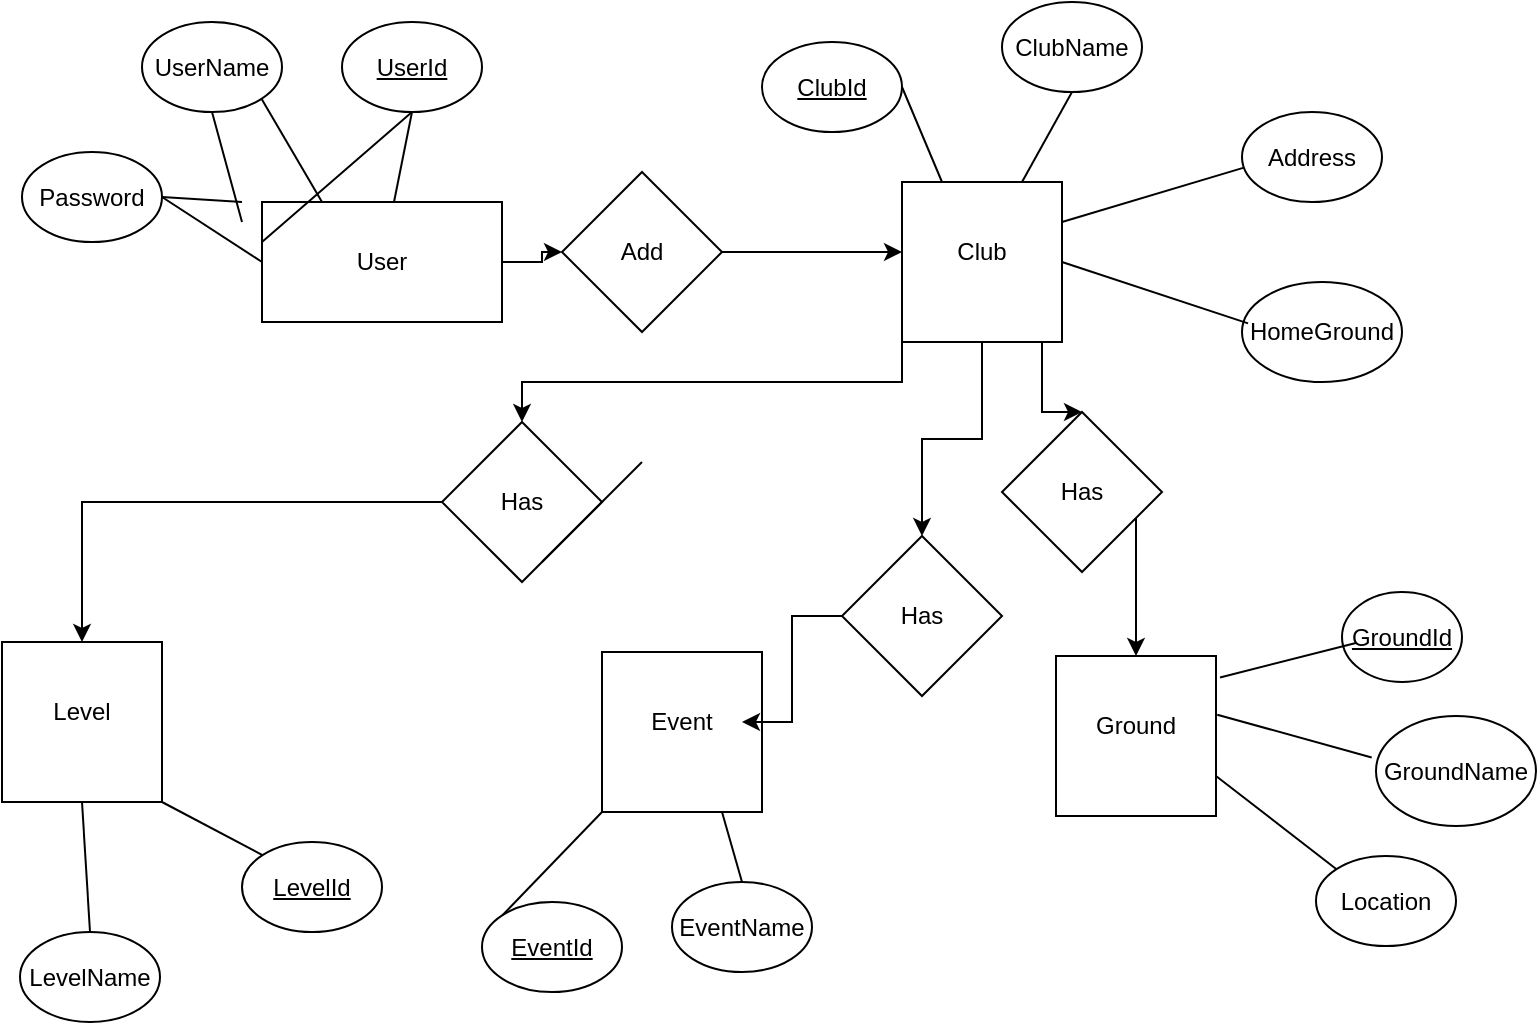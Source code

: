<mxfile version="21.6.7" type="github">
  <diagram id="R2lEEEUBdFMjLlhIrx00" name="Page-1">
    <mxGraphModel dx="1059" dy="563" grid="1" gridSize="10" guides="1" tooltips="1" connect="1" arrows="1" fold="1" page="1" pageScale="1" pageWidth="850" pageHeight="1100" math="0" shadow="0" extFonts="Permanent Marker^https://fonts.googleapis.com/css?family=Permanent+Marker">
      <root>
        <mxCell id="0" />
        <mxCell id="1" parent="0" />
        <mxCell id="MMDe2EedvgYd7hbVslVY-7" value="" style="whiteSpace=wrap;html=1;aspect=fixed;" vertex="1" parent="1">
          <mxGeometry x="470" y="90" width="80" height="80" as="geometry" />
        </mxCell>
        <mxCell id="MMDe2EedvgYd7hbVslVY-8" value="Club" style="text;html=1;strokeColor=none;fillColor=none;align=center;verticalAlign=middle;whiteSpace=wrap;rounded=0;" vertex="1" parent="1">
          <mxGeometry x="480" y="110" width="60" height="30" as="geometry" />
        </mxCell>
        <mxCell id="MMDe2EedvgYd7hbVslVY-9" value="" style="whiteSpace=wrap;html=1;aspect=fixed;" vertex="1" parent="1">
          <mxGeometry x="547" y="327" width="80" height="80" as="geometry" />
        </mxCell>
        <mxCell id="MMDe2EedvgYd7hbVslVY-10" value="Ground" style="text;html=1;strokeColor=none;fillColor=none;align=center;verticalAlign=middle;whiteSpace=wrap;rounded=0;" vertex="1" parent="1">
          <mxGeometry x="557" y="347" width="60" height="30" as="geometry" />
        </mxCell>
        <mxCell id="MMDe2EedvgYd7hbVslVY-11" value="" style="whiteSpace=wrap;html=1;aspect=fixed;" vertex="1" parent="1">
          <mxGeometry x="20" y="320" width="80" height="80" as="geometry" />
        </mxCell>
        <mxCell id="MMDe2EedvgYd7hbVslVY-12" value="Level" style="text;html=1;strokeColor=none;fillColor=none;align=center;verticalAlign=middle;whiteSpace=wrap;rounded=0;" vertex="1" parent="1">
          <mxGeometry x="30" y="340" width="60" height="30" as="geometry" />
        </mxCell>
        <mxCell id="MMDe2EedvgYd7hbVslVY-13" value="Password" style="ellipse;whiteSpace=wrap;html=1;" vertex="1" parent="1">
          <mxGeometry x="30" y="75" width="70" height="45" as="geometry" />
        </mxCell>
        <mxCell id="MMDe2EedvgYd7hbVslVY-15" value="&lt;u&gt;UserId&lt;/u&gt;" style="ellipse;whiteSpace=wrap;html=1;" vertex="1" parent="1">
          <mxGeometry x="190" y="10" width="70" height="45" as="geometry" />
        </mxCell>
        <mxCell id="MMDe2EedvgYd7hbVslVY-16" value="UserName" style="ellipse;whiteSpace=wrap;html=1;" vertex="1" parent="1">
          <mxGeometry x="90" y="10" width="70" height="45" as="geometry" />
        </mxCell>
        <mxCell id="MMDe2EedvgYd7hbVslVY-17" value="&lt;u&gt;ClubId&lt;/u&gt;" style="ellipse;whiteSpace=wrap;html=1;" vertex="1" parent="1">
          <mxGeometry x="400" y="20" width="70" height="45" as="geometry" />
        </mxCell>
        <mxCell id="MMDe2EedvgYd7hbVslVY-18" value="HomeGround" style="ellipse;whiteSpace=wrap;html=1;" vertex="1" parent="1">
          <mxGeometry x="640" y="140" width="80" height="50" as="geometry" />
        </mxCell>
        <mxCell id="MMDe2EedvgYd7hbVslVY-19" value="Address" style="ellipse;whiteSpace=wrap;html=1;" vertex="1" parent="1">
          <mxGeometry x="640" y="55" width="70" height="45" as="geometry" />
        </mxCell>
        <mxCell id="MMDe2EedvgYd7hbVslVY-20" value="ClubName" style="ellipse;whiteSpace=wrap;html=1;" vertex="1" parent="1">
          <mxGeometry x="520" width="70" height="45" as="geometry" />
        </mxCell>
        <mxCell id="MMDe2EedvgYd7hbVslVY-21" value="&lt;u&gt;EventId&lt;/u&gt;" style="ellipse;whiteSpace=wrap;html=1;" vertex="1" parent="1">
          <mxGeometry x="260" y="450" width="70" height="45" as="geometry" />
        </mxCell>
        <mxCell id="MMDe2EedvgYd7hbVslVY-22" value="Location" style="ellipse;whiteSpace=wrap;html=1;" vertex="1" parent="1">
          <mxGeometry x="677" y="427" width="70" height="45" as="geometry" />
        </mxCell>
        <mxCell id="MMDe2EedvgYd7hbVslVY-23" value="GroundName" style="ellipse;whiteSpace=wrap;html=1;" vertex="1" parent="1">
          <mxGeometry x="707" y="357" width="80" height="55" as="geometry" />
        </mxCell>
        <mxCell id="MMDe2EedvgYd7hbVslVY-24" value="&lt;u&gt;GroundId&lt;/u&gt;" style="ellipse;whiteSpace=wrap;html=1;" vertex="1" parent="1">
          <mxGeometry x="690" y="295" width="60" height="45" as="geometry" />
        </mxCell>
        <mxCell id="MMDe2EedvgYd7hbVslVY-27" value="" style="whiteSpace=wrap;html=1;aspect=fixed;" vertex="1" parent="1">
          <mxGeometry x="320" y="325" width="80" height="80" as="geometry" />
        </mxCell>
        <mxCell id="MMDe2EedvgYd7hbVslVY-28" value="Event" style="text;html=1;strokeColor=none;fillColor=none;align=center;verticalAlign=middle;whiteSpace=wrap;rounded=0;" vertex="1" parent="1">
          <mxGeometry x="330" y="345" width="60" height="30" as="geometry" />
        </mxCell>
        <mxCell id="MMDe2EedvgYd7hbVslVY-35" value="" style="edgeStyle=orthogonalEdgeStyle;rounded=0;orthogonalLoop=1;jettySize=auto;html=1;" edge="1" parent="1" source="MMDe2EedvgYd7hbVslVY-29">
          <mxGeometry relative="1" as="geometry">
            <mxPoint x="470" y="125" as="targetPoint" />
          </mxGeometry>
        </mxCell>
        <mxCell id="MMDe2EedvgYd7hbVslVY-71" value="" style="edgeStyle=orthogonalEdgeStyle;rounded=0;orthogonalLoop=1;jettySize=auto;html=1;" edge="1" parent="1" source="g_sOR0M3uAeWTvC2kGnq-1" target="MMDe2EedvgYd7hbVslVY-29">
          <mxGeometry relative="1" as="geometry" />
        </mxCell>
        <mxCell id="g_sOR0M3uAeWTvC2kGnq-1" value="" style="rounded=0;whiteSpace=wrap;html=1;" vertex="1" parent="1">
          <mxGeometry x="150" y="100" width="120" height="60" as="geometry" />
        </mxCell>
        <mxCell id="MMDe2EedvgYd7hbVslVY-29" value="Add" style="rhombus;whiteSpace=wrap;html=1;" vertex="1" parent="1">
          <mxGeometry x="300" y="85" width="80" height="80" as="geometry" />
        </mxCell>
        <mxCell id="g_sOR0M3uAeWTvC2kGnq-2" value="User" style="text;html=1;strokeColor=none;fillColor=none;align=center;verticalAlign=middle;whiteSpace=wrap;rounded=0;" vertex="1" parent="1">
          <mxGeometry x="180" y="115" width="60" height="30" as="geometry" />
        </mxCell>
        <mxCell id="MMDe2EedvgYd7hbVslVY-30" value="EventName" style="ellipse;whiteSpace=wrap;html=1;" vertex="1" parent="1">
          <mxGeometry x="355" y="440" width="70" height="45" as="geometry" />
        </mxCell>
        <mxCell id="MMDe2EedvgYd7hbVslVY-39" value="" style="edgeStyle=orthogonalEdgeStyle;rounded=0;orthogonalLoop=1;jettySize=auto;html=1;exitX=0;exitY=0.5;exitDx=0;exitDy=0;entryX=0.5;entryY=0;entryDx=0;entryDy=0;" edge="1" parent="1" source="MMDe2EedvgYd7hbVslVY-32" target="MMDe2EedvgYd7hbVslVY-11">
          <mxGeometry relative="1" as="geometry">
            <mxPoint x="170" y="335" as="sourcePoint" />
          </mxGeometry>
        </mxCell>
        <mxCell id="MMDe2EedvgYd7hbVslVY-32" value="Has" style="rhombus;whiteSpace=wrap;html=1;rotation=0;" vertex="1" parent="1">
          <mxGeometry x="240" y="210" width="80" height="80" as="geometry" />
        </mxCell>
        <mxCell id="MMDe2EedvgYd7hbVslVY-44" value="" style="endArrow=none;html=1;rounded=0;exitX=1;exitY=0.5;exitDx=0;exitDy=0;entryX=0;entryY=0.25;entryDx=0;entryDy=0;" edge="1" parent="1" source="MMDe2EedvgYd7hbVslVY-13" target="MMDe2EedvgYd7hbVslVY-3">
          <mxGeometry width="50" height="50" relative="1" as="geometry">
            <mxPoint x="90" y="150" as="sourcePoint" />
            <mxPoint x="140" y="100" as="targetPoint" />
          </mxGeometry>
        </mxCell>
        <mxCell id="MMDe2EedvgYd7hbVslVY-45" value="" style="endArrow=none;html=1;rounded=0;exitX=0.5;exitY=1;exitDx=0;exitDy=0;entryX=0.25;entryY=0;entryDx=0;entryDy=0;" edge="1" parent="1" source="MMDe2EedvgYd7hbVslVY-16" target="MMDe2EedvgYd7hbVslVY-3">
          <mxGeometry width="50" height="50" relative="1" as="geometry">
            <mxPoint x="110" y="108" as="sourcePoint" />
            <mxPoint x="140" y="110" as="targetPoint" />
          </mxGeometry>
        </mxCell>
        <mxCell id="MMDe2EedvgYd7hbVslVY-46" value="" style="endArrow=none;html=1;rounded=0;exitX=0.5;exitY=1;exitDx=0;exitDy=0;entryX=1;entryY=0;entryDx=0;entryDy=0;" edge="1" parent="1" source="MMDe2EedvgYd7hbVslVY-15" target="MMDe2EedvgYd7hbVslVY-3">
          <mxGeometry width="50" height="50" relative="1" as="geometry">
            <mxPoint x="120" y="118" as="sourcePoint" />
            <mxPoint x="150" y="120" as="targetPoint" />
          </mxGeometry>
        </mxCell>
        <mxCell id="MMDe2EedvgYd7hbVslVY-49" value="" style="endArrow=none;html=1;rounded=0;entryX=1;entryY=0.5;entryDx=0;entryDy=0;exitX=0.25;exitY=0;exitDx=0;exitDy=0;" edge="1" parent="1" source="MMDe2EedvgYd7hbVslVY-7" target="MMDe2EedvgYd7hbVslVY-17">
          <mxGeometry width="50" height="50" relative="1" as="geometry">
            <mxPoint x="480" y="100" as="sourcePoint" />
            <mxPoint x="530" y="50" as="targetPoint" />
            <Array as="points" />
          </mxGeometry>
        </mxCell>
        <mxCell id="MMDe2EedvgYd7hbVslVY-51" value="" style="endArrow=none;html=1;rounded=0;entryX=0.5;entryY=1;entryDx=0;entryDy=0;exitX=0.75;exitY=0;exitDx=0;exitDy=0;" edge="1" parent="1" source="MMDe2EedvgYd7hbVslVY-7" target="MMDe2EedvgYd7hbVslVY-20">
          <mxGeometry width="50" height="50" relative="1" as="geometry">
            <mxPoint x="500" y="100" as="sourcePoint" />
            <mxPoint x="480" y="53" as="targetPoint" />
            <Array as="points" />
          </mxGeometry>
        </mxCell>
        <mxCell id="MMDe2EedvgYd7hbVslVY-52" value="" style="endArrow=none;html=1;rounded=0;entryX=0.014;entryY=0.618;entryDx=0;entryDy=0;exitX=1;exitY=0.25;exitDx=0;exitDy=0;entryPerimeter=0;" edge="1" parent="1" source="MMDe2EedvgYd7hbVslVY-7" target="MMDe2EedvgYd7hbVslVY-19">
          <mxGeometry width="50" height="50" relative="1" as="geometry">
            <mxPoint x="510" y="110" as="sourcePoint" />
            <mxPoint x="490" y="63" as="targetPoint" />
            <Array as="points" />
          </mxGeometry>
        </mxCell>
        <mxCell id="MMDe2EedvgYd7hbVslVY-53" value="" style="endArrow=none;html=1;rounded=0;entryX=0.038;entryY=0.414;entryDx=0;entryDy=0;exitX=1;exitY=0.5;exitDx=0;exitDy=0;entryPerimeter=0;" edge="1" parent="1" source="MMDe2EedvgYd7hbVslVY-7" target="MMDe2EedvgYd7hbVslVY-18">
          <mxGeometry width="50" height="50" relative="1" as="geometry">
            <mxPoint x="520" y="120" as="sourcePoint" />
            <mxPoint x="500" y="73" as="targetPoint" />
            <Array as="points" />
          </mxGeometry>
        </mxCell>
        <mxCell id="MMDe2EedvgYd7hbVslVY-54" value="" style="endArrow=none;html=1;rounded=0;exitX=1.025;exitY=0.134;exitDx=0;exitDy=0;entryX=-0.001;entryY=0.3;entryDx=0;entryDy=0;entryPerimeter=0;exitPerimeter=0;" edge="1" parent="1" source="MMDe2EedvgYd7hbVslVY-9">
          <mxGeometry width="50" height="50" relative="1" as="geometry">
            <mxPoint x="617" y="237" as="sourcePoint" />
            <mxPoint x="696.94" y="320.5" as="targetPoint" />
            <Array as="points" />
          </mxGeometry>
        </mxCell>
        <mxCell id="MMDe2EedvgYd7hbVslVY-55" value="" style="endArrow=none;html=1;rounded=0;exitX=1.008;exitY=0.367;exitDx=0;exitDy=0;entryX=-0.027;entryY=0.377;entryDx=0;entryDy=0;entryPerimeter=0;exitPerimeter=0;" edge="1" parent="1" source="MMDe2EedvgYd7hbVslVY-9" target="MMDe2EedvgYd7hbVslVY-23">
          <mxGeometry width="50" height="50" relative="1" as="geometry">
            <mxPoint x="639" y="348" as="sourcePoint" />
            <mxPoint x="697" y="331" as="targetPoint" />
            <Array as="points" />
          </mxGeometry>
        </mxCell>
        <mxCell id="MMDe2EedvgYd7hbVslVY-56" value="" style="endArrow=none;html=1;rounded=0;exitX=1;exitY=0.75;exitDx=0;exitDy=0;entryX=0;entryY=0;entryDx=0;entryDy=0;" edge="1" parent="1" source="MMDe2EedvgYd7hbVslVY-9" target="MMDe2EedvgYd7hbVslVY-22">
          <mxGeometry width="50" height="50" relative="1" as="geometry">
            <mxPoint x="649" y="358" as="sourcePoint" />
            <mxPoint x="707" y="341" as="targetPoint" />
            <Array as="points" />
          </mxGeometry>
        </mxCell>
        <mxCell id="MMDe2EedvgYd7hbVslVY-57" value="" style="endArrow=none;html=1;rounded=0;entryX=0;entryY=0;entryDx=0;entryDy=0;exitX=0;exitY=1;exitDx=0;exitDy=0;" edge="1" parent="1" source="MMDe2EedvgYd7hbVslVY-27" target="MMDe2EedvgYd7hbVslVY-21">
          <mxGeometry width="50" height="50" relative="1" as="geometry">
            <mxPoint x="410" y="392" as="sourcePoint" />
            <mxPoint x="458" y="375" as="targetPoint" />
            <Array as="points" />
          </mxGeometry>
        </mxCell>
        <mxCell id="MMDe2EedvgYd7hbVslVY-58" value="" style="endArrow=none;html=1;rounded=0;entryX=0.5;entryY=0;entryDx=0;entryDy=0;exitX=0.75;exitY=1;exitDx=0;exitDy=0;" edge="1" parent="1" source="MMDe2EedvgYd7hbVslVY-27" target="MMDe2EedvgYd7hbVslVY-30">
          <mxGeometry width="50" height="50" relative="1" as="geometry">
            <mxPoint x="410" y="395" as="sourcePoint" />
            <mxPoint x="460" y="422" as="targetPoint" />
            <Array as="points" />
          </mxGeometry>
        </mxCell>
        <mxCell id="MMDe2EedvgYd7hbVslVY-59" value="&lt;u&gt;LevelId&lt;/u&gt;" style="ellipse;whiteSpace=wrap;html=1;" vertex="1" parent="1">
          <mxGeometry x="140" y="420" width="70" height="45" as="geometry" />
        </mxCell>
        <mxCell id="MMDe2EedvgYd7hbVslVY-60" value="" style="endArrow=none;html=1;rounded=0;entryX=0;entryY=0;entryDx=0;entryDy=0;exitX=1;exitY=0.75;exitDx=0;exitDy=0;" edge="1" parent="1" target="MMDe2EedvgYd7hbVslVY-59">
          <mxGeometry width="50" height="50" relative="1" as="geometry">
            <mxPoint x="100" y="400" as="sourcePoint" />
            <mxPoint x="158" y="390" as="targetPoint" />
            <Array as="points" />
          </mxGeometry>
        </mxCell>
        <mxCell id="MMDe2EedvgYd7hbVslVY-61" value="LevelName" style="ellipse;whiteSpace=wrap;html=1;" vertex="1" parent="1">
          <mxGeometry x="29" y="465" width="70" height="45" as="geometry" />
        </mxCell>
        <mxCell id="MMDe2EedvgYd7hbVslVY-62" value="" style="endArrow=none;html=1;rounded=0;entryX=0.5;entryY=0;entryDx=0;entryDy=0;exitX=0.5;exitY=1;exitDx=0;exitDy=0;" edge="1" parent="1" target="MMDe2EedvgYd7hbVslVY-61" source="MMDe2EedvgYd7hbVslVY-11">
          <mxGeometry width="50" height="50" relative="1" as="geometry">
            <mxPoint x="390" y="415" as="sourcePoint" />
            <mxPoint x="470" y="432" as="targetPoint" />
            <Array as="points" />
          </mxGeometry>
        </mxCell>
        <mxCell id="MMDe2EedvgYd7hbVslVY-67" value="" style="edgeStyle=orthogonalEdgeStyle;rounded=0;orthogonalLoop=1;jettySize=auto;html=1;" edge="1" parent="1" source="MMDe2EedvgYd7hbVslVY-65" target="MMDe2EedvgYd7hbVslVY-28">
          <mxGeometry relative="1" as="geometry" />
        </mxCell>
        <mxCell id="MMDe2EedvgYd7hbVslVY-65" value="Has" style="rhombus;whiteSpace=wrap;html=1;rotation=0;" vertex="1" parent="1">
          <mxGeometry x="440" y="267" width="80" height="80" as="geometry" />
        </mxCell>
        <mxCell id="MMDe2EedvgYd7hbVslVY-70" value="" style="edgeStyle=orthogonalEdgeStyle;rounded=0;orthogonalLoop=1;jettySize=auto;html=1;entryX=0.5;entryY=0;entryDx=0;entryDy=0;" edge="1" parent="1" source="MMDe2EedvgYd7hbVslVY-7" target="MMDe2EedvgYd7hbVslVY-69">
          <mxGeometry relative="1" as="geometry">
            <mxPoint x="550" y="170" as="sourcePoint" />
            <mxPoint x="587" y="327" as="targetPoint" />
            <Array as="points">
              <mxPoint x="540" y="205" />
            </Array>
          </mxGeometry>
        </mxCell>
        <mxCell id="MMDe2EedvgYd7hbVslVY-69" value="Has" style="rhombus;whiteSpace=wrap;html=1;rotation=0;" vertex="1" parent="1">
          <mxGeometry x="520" y="205" width="80" height="80" as="geometry" />
        </mxCell>
        <mxCell id="MMDe2EedvgYd7hbVslVY-38" style="edgeStyle=orthogonalEdgeStyle;rounded=0;orthogonalLoop=1;jettySize=auto;html=1;exitX=0;exitY=1;exitDx=0;exitDy=0;entryX=0.5;entryY=0;entryDx=0;entryDy=0;" edge="1" parent="1" source="MMDe2EedvgYd7hbVslVY-7" target="MMDe2EedvgYd7hbVslVY-32">
          <mxGeometry relative="1" as="geometry" />
        </mxCell>
        <mxCell id="MMDe2EedvgYd7hbVslVY-66" value="" style="edgeStyle=orthogonalEdgeStyle;rounded=0;orthogonalLoop=1;jettySize=auto;html=1;" edge="1" parent="1" source="MMDe2EedvgYd7hbVslVY-7" target="MMDe2EedvgYd7hbVslVY-65">
          <mxGeometry relative="1" as="geometry" />
        </mxCell>
        <mxCell id="MMDe2EedvgYd7hbVslVY-68" value="" style="edgeStyle=orthogonalEdgeStyle;rounded=0;orthogonalLoop=1;jettySize=auto;html=1;entryX=0.5;entryY=0;entryDx=0;entryDy=0;" edge="1" parent="1" source="MMDe2EedvgYd7hbVslVY-69" target="MMDe2EedvgYd7hbVslVY-9">
          <mxGeometry relative="1" as="geometry">
            <Array as="points">
              <mxPoint x="550" y="249" />
              <mxPoint x="587" y="249" />
            </Array>
          </mxGeometry>
        </mxCell>
        <mxCell id="MMDe2EedvgYd7hbVslVY-47" value="" style="edgeStyle=orthogonalEdgeStyle;rounded=0;orthogonalLoop=1;jettySize=auto;html=1;exitX=1.017;exitY=0.588;exitDx=0;exitDy=0;exitPerimeter=0;" edge="1" parent="1" source="MMDe2EedvgYd7hbVslVY-3" target="MMDe2EedvgYd7hbVslVY-29">
          <mxGeometry relative="1" as="geometry">
            <Array as="points">
              <mxPoint x="211" y="125" />
            </Array>
          </mxGeometry>
        </mxCell>
        <mxCell id="MMDe2EedvgYd7hbVslVY-72" value="" style="endArrow=none;html=1;rounded=0;" edge="1" parent="1">
          <mxGeometry width="50" height="50" relative="1" as="geometry">
            <mxPoint x="290" y="280" as="sourcePoint" />
            <mxPoint x="340" y="230" as="targetPoint" />
          </mxGeometry>
        </mxCell>
        <mxCell id="MMDe2EedvgYd7hbVslVY-73" value="" style="endArrow=none;html=1;rounded=0;exitX=1;exitY=0.5;exitDx=0;exitDy=0;entryX=0;entryY=0.5;entryDx=0;entryDy=0;" edge="1" parent="1" source="MMDe2EedvgYd7hbVslVY-13" target="g_sOR0M3uAeWTvC2kGnq-1">
          <mxGeometry width="50" height="50" relative="1" as="geometry">
            <mxPoint x="70" y="180" as="sourcePoint" />
            <mxPoint x="120" y="130" as="targetPoint" />
          </mxGeometry>
        </mxCell>
        <mxCell id="MMDe2EedvgYd7hbVslVY-74" value="" style="endArrow=none;html=1;rounded=0;exitX=1;exitY=1;exitDx=0;exitDy=0;entryX=0.25;entryY=0;entryDx=0;entryDy=0;" edge="1" parent="1" source="MMDe2EedvgYd7hbVslVY-16" target="g_sOR0M3uAeWTvC2kGnq-1">
          <mxGeometry width="50" height="50" relative="1" as="geometry">
            <mxPoint x="110" y="108" as="sourcePoint" />
            <mxPoint x="160" y="140" as="targetPoint" />
          </mxGeometry>
        </mxCell>
        <mxCell id="MMDe2EedvgYd7hbVslVY-75" value="" style="endArrow=none;html=1;rounded=0;exitX=0.5;exitY=1;exitDx=0;exitDy=0;" edge="1" parent="1" source="MMDe2EedvgYd7hbVslVY-15" target="g_sOR0M3uAeWTvC2kGnq-1">
          <mxGeometry width="50" height="50" relative="1" as="geometry">
            <mxPoint x="120" y="118" as="sourcePoint" />
            <mxPoint x="170" y="150" as="targetPoint" />
          </mxGeometry>
        </mxCell>
      </root>
    </mxGraphModel>
  </diagram>
</mxfile>
